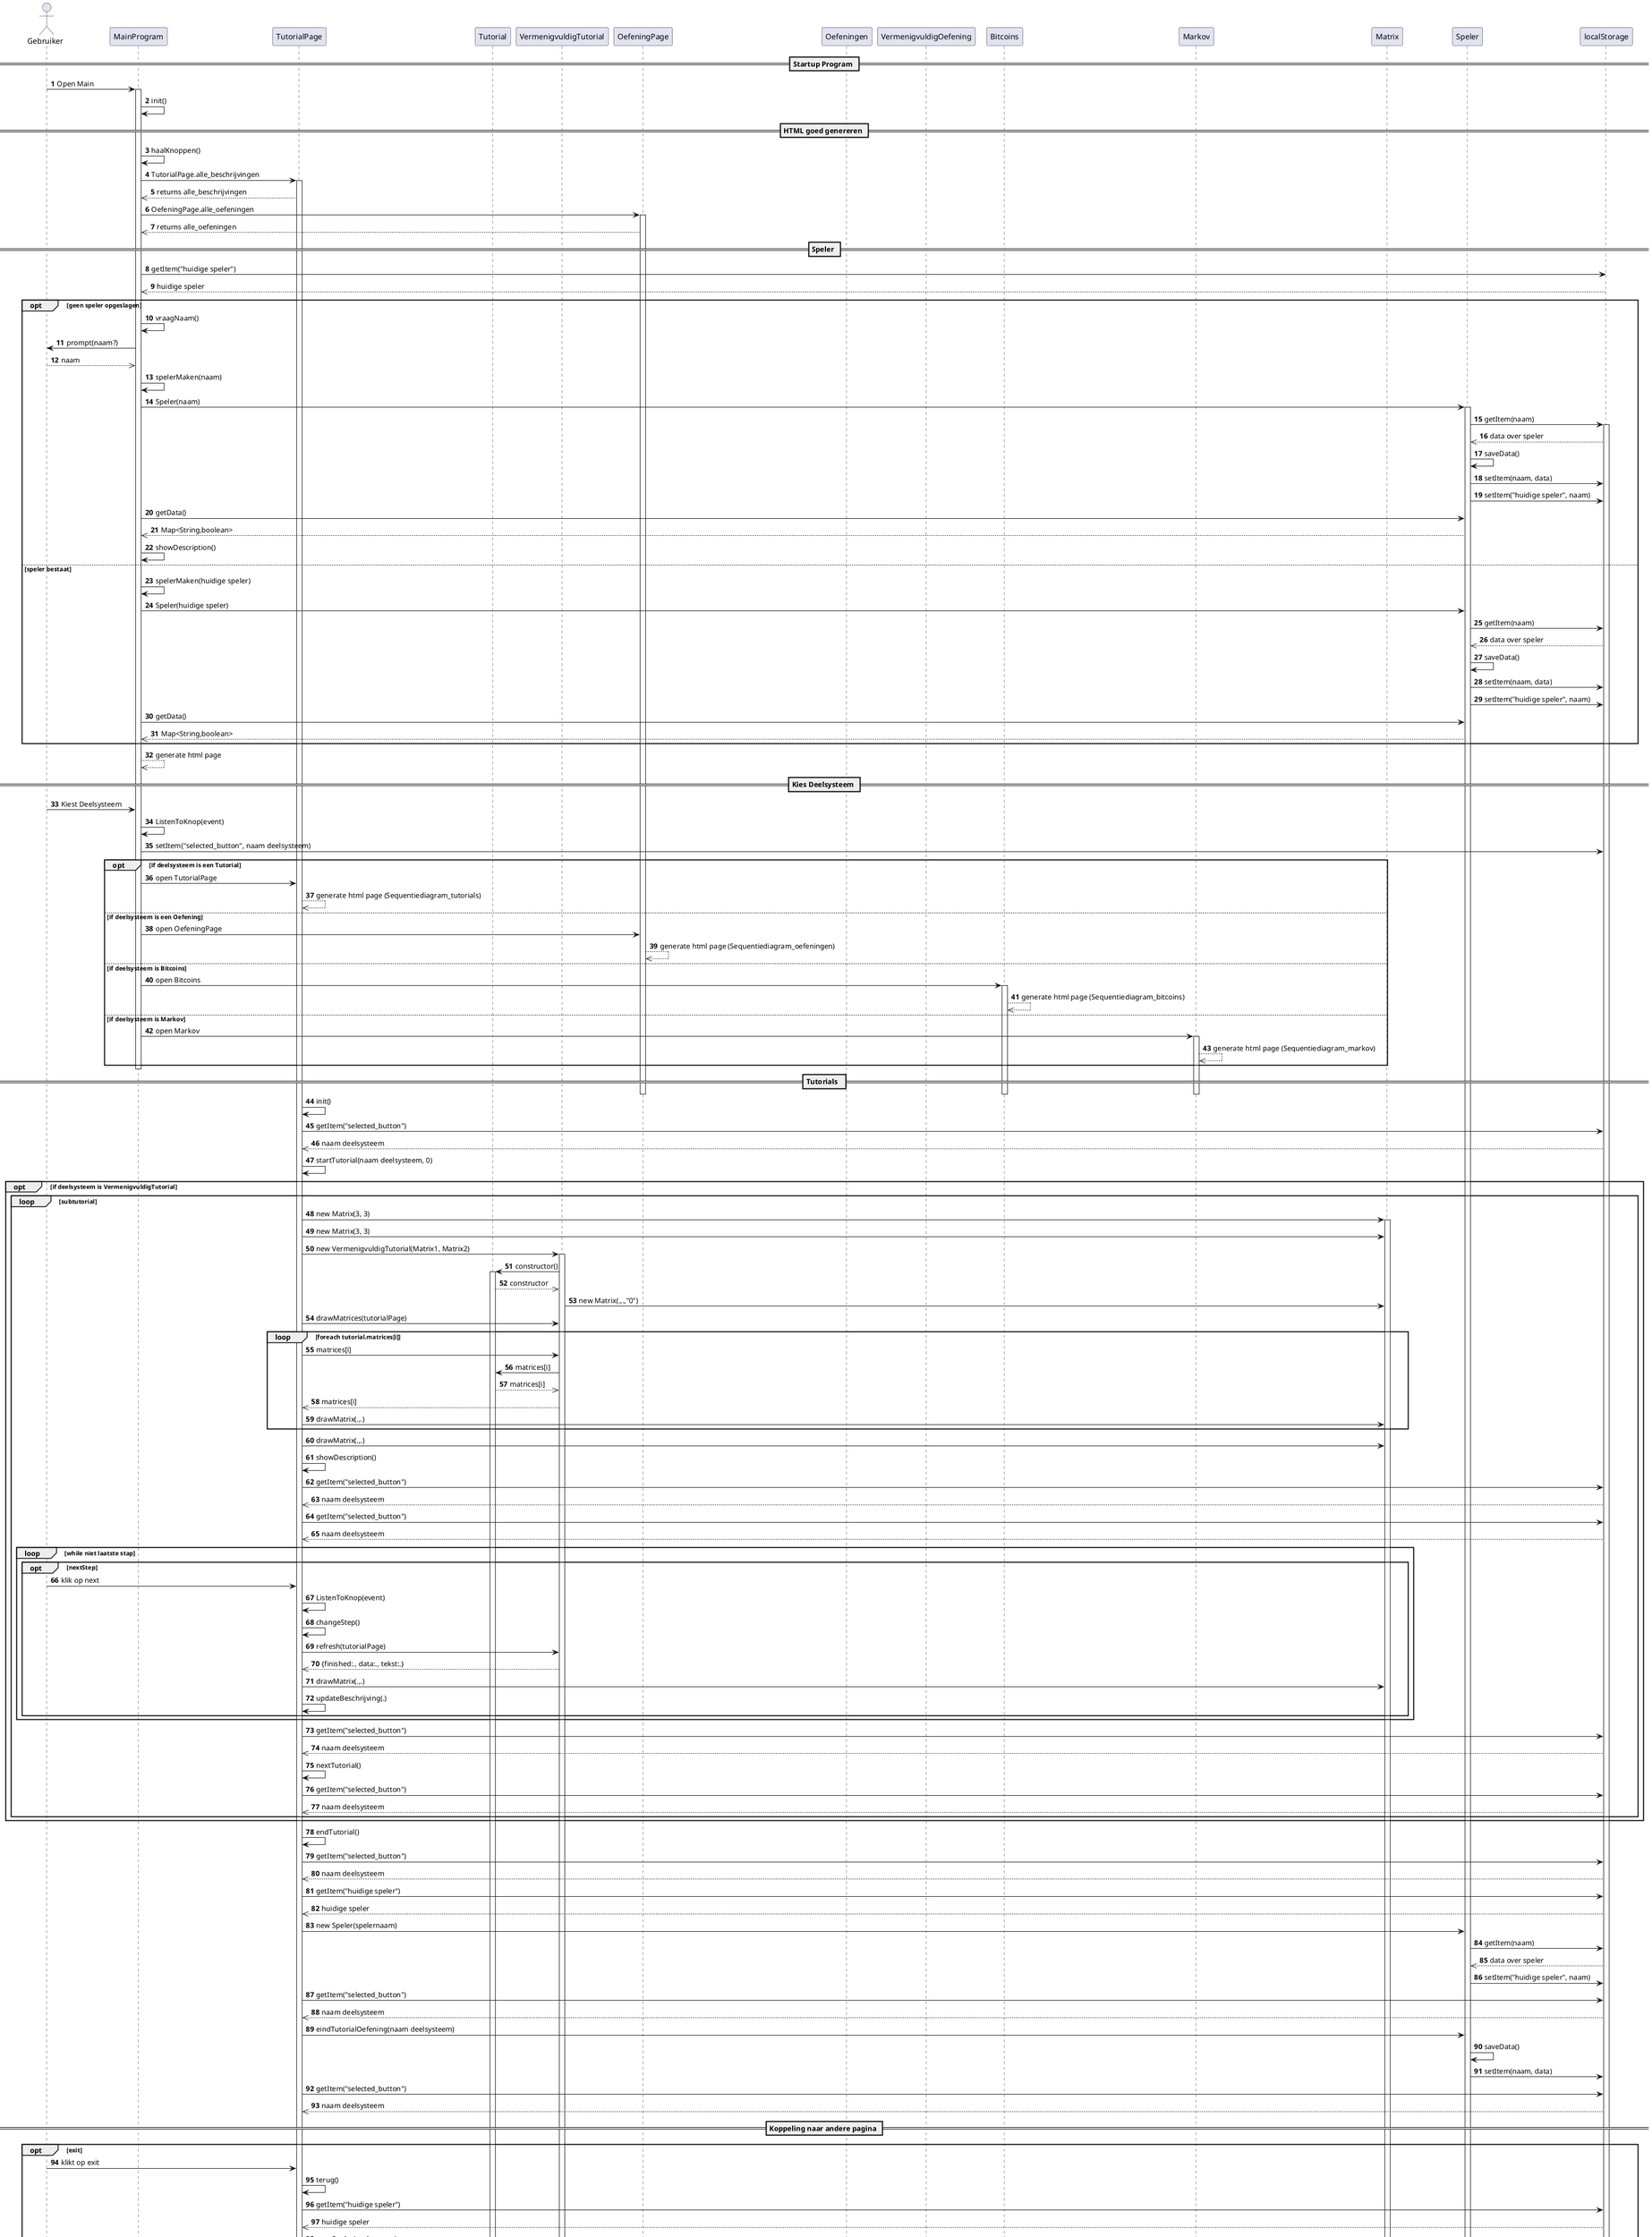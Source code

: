 @startuml
autonumber

actor Gebruiker
participant MainProgram
participant TutorialPage
participant Tutorial
participant VermenigvuldigTutorial
participant OefeningPage
participant Oefeningen
participant VermenigvuldigOefening
participant Bitcoins
participant Markov
participant Matrix
participant Speler
participant localStorage




== Startup Program ==

Gebruiker ->  MainProgram: Open Main
activate MainProgram

MainProgram -> MainProgram: init()


== HTML goed genereren ==

MainProgram -> MainProgram: haalKnoppen()
    MainProgram -> TutorialPage: TutorialPage.alle_beschrijvingen
        activate TutorialPage
        TutorialPage-->>MainProgram: returns alle_beschrijvingen

    MainProgram -> OefeningPage: OefeningPage.alle_oefeningen
        activate OefeningPage
        OefeningPage-->>MainProgram: returns alle_oefeningen


== Speler ==

MainProgram -> localStorage: getItem("huidige speler")
    localStorage -->> MainProgram: huidige speler

opt geen speler opgeslagen
        MainProgram -> MainProgram: vraagNaam()
            MainProgram -> Gebruiker: prompt(naam?)
            Gebruiker -->> MainProgram: naam
            MainProgram -> MainProgram: spelerMaken(naam)
                MainProgram -> Speler: Speler(naam)
                    activate Speler
                    Speler -> localStorage: getItem(naam)
                    activate localStorage
                    localStorage -->> Speler: data over speler
                    Speler -> Speler: saveData()
                        Speler -> localStorage: setItem(naam, data)
                        Speler -> localStorage: setItem("huidige speler", naam)
                MainProgram -> Speler: getData()
                Speler -->> MainProgram: Map<String,boolean>
            MainProgram -> MainProgram: showDescription()

    else speler bestaat
        MainProgram -> MainProgram: spelerMaken(huidige speler)
            MainProgram -> Speler: Speler(huidige speler)
                Speler -> localStorage: getItem(naam)
                localStorage -->> Speler: data over speler
                Speler -> Speler: saveData()
                    Speler -> localStorage: setItem(naam, data)
                    Speler -> localStorage: setItem("huidige speler", naam)
            MainProgram -> Speler: getData()
            Speler -->> MainProgram: Map<String,boolean>
end


MainProgram -->> MainProgram: generate html page



== Kies Deelsysteem ==

Gebruiker -> MainProgram: Kiest Deelsysteem

MainProgram -> MainProgram: ListenToKnop(event)
    MainProgram -> localStorage: setItem("selected_button", naam deelsysteem)

    opt  if deelsysteem is een Tutorial
            MainProgram -> TutorialPage: open TutorialPage
            TutorialPage -->> TutorialPage: generate html page (Sequentiediagram_tutorials)
         else if deelsysteem is een Oefening
            MainProgram -> OefeningPage: open OefeningPage
            OefeningPage -->> OefeningPage: generate html page (Sequentiediagram_oefeningen)
         else if deelsysteem is Bitcoins
            MainProgram -> Bitcoins: open Bitcoins
            activate Bitcoins
            Bitcoins -->> Bitcoins: generate html page (Sequentiediagram_bitcoins)
         else if deelsysteem is Markov
            MainProgram -> Markov: open Markov
            activate Markov
            Markov -->> Markov: generate html page (Sequentiediagram_markov)
    end
deactivate MainProgram



== Tutorials  ==
deactivate OefeningPage
deactivate Bitcoins
deactivate Markov
TutorialPage -> TutorialPage: init()

TutorialPage -> localStorage: getItem("selected_button")
    localStorage -->> TutorialPage: naam deelsysteem

TutorialPage -> TutorialPage: startTutorial(naam deelsysteem, 0)
    opt  if deelsysteem is VermenigvuldigTutorial
            loop subtutorial
                TutorialPage -> Matrix: new Matrix(3, 3)
                    activate Matrix
                TutorialPage -> Matrix: new Matrix(3, 3)

                TutorialPage -> VermenigvuldigTutorial: new VermenigvuldigTutorial(Matrix1, Matrix2)
                    activate VermenigvuldigTutorial
                    VermenigvuldigTutorial -> Tutorial: constructor()
                        activate Tutorial
                        Tutorial -->> VermenigvuldigTutorial: constructor
                    VermenigvuldigTutorial -> Matrix: new Matrix(.,.,"0")

                TutorialPage -> VermenigvuldigTutorial: drawMatrices(tutorialPage)

                loop foreach tutorial.matrices[i]
                        TutorialPage -> VermenigvuldigTutorial: matrices[i]
                        VermenigvuldigTutorial -> Tutorial: matrices[i]
                        Tutorial -->> VermenigvuldigTutorial: matrices[i]
                        VermenigvuldigTutorial -->> TutorialPage: matrices[i]

                        TutorialPage -> Matrix: drawMatrix(.,.)
                end
                TutorialPage -> Matrix: drawMatrix(.,.)


                TutorialPage -> TutorialPage: showDescription()
                    TutorialPage -> localStorage: getItem("selected_button")
                        localStorage -->> TutorialPage: naam deelsysteem
                    TutorialPage -> localStorage: getItem("selected_button")
                        localStorage -->> TutorialPage: naam deelsysteem

                loop while niet laatste stap
                    opt nextStep
                        Gebruiker -> TutorialPage: klik op next
                        TutorialPage -> TutorialPage: ListenToKnop(event)
                            TutorialPage -> TutorialPage: changeStep()
                                TutorialPage -> VermenigvuldigTutorial: refresh(tutorialPage)
                                    VermenigvuldigTutorial -->> TutorialPage: {finished:., data:., tekst:.}
                                TutorialPage -> Matrix: drawMatrix(.,.)
                                TutorialPage -> TutorialPage: updateBeschrijving(.)
                    end

                end

                TutorialPage -> localStorage: getItem("selected_button")
                    localStorage -->> TutorialPage: naam deelsysteem

                TutorialPage -> TutorialPage: nextTutorial()
                    TutorialPage -> localStorage: getItem("selected_button")
                        localStorage -->> TutorialPage: naam deelsysteem
            end
    end

TutorialPage -> TutorialPage: endTutorial()
    TutorialPage -> localStorage: getItem("selected_button")
        localStorage -->> TutorialPage: naam deelsysteem

    TutorialPage -> localStorage: getItem("huidige speler")
        localStorage -->> TutorialPage: huidige speler

    TutorialPage -> Speler: new Speler(spelernaam)
        Speler -> localStorage: getItem(naam)
            localStorage -->> Speler: data over speler
        Speler -> localStorage: setItem("huidige speler", naam)

    TutorialPage -> localStorage: getItem("selected_button")
        localStorage -->> TutorialPage: naam deelsysteem

    TutorialPage -> Speler: eindTutorialOefening(naam deelsysteem)
        Speler -> Speler: saveData()
            Speler -> localStorage: setItem(naam, data)

    TutorialPage -> localStorage: getItem("selected_button")
        localStorage -->> TutorialPage: naam deelsysteem

== Koppeling naar andere pagina ==

opt exit
   Gebruiker -> TutorialPage: klikt op exit
   TutorialPage -> TutorialPage: terug()
       TutorialPage -> localStorage: getItem("huidige speler")
           localStorage -->> TutorialPage: huidige speler

       TutorialPage -> Speler: new Speler(spelernaam)
           Speler -> localStorage: getItem(naam)
               localStorage -->> Speler: data over speler
           Speler -> localStorage: setItem("huidige speler", naam)

       TutorialPage -> localStorage: getItem("selected_button")
           localStorage -->> TutorialPage: naam deelsysteem

       TutorialPage -> Speler: eindTutorialOefening(naam deelsysteem)
           Speler -> Speler: saveData()
               Speler -> localStorage: setItem(naam, data)

       TutorialPage -> MainProgram: open Main (Sequentiediagram_startup)
       activate MainProgram
       deactivate MainProgram
end

opt gebruiker kiest om naar de oefening te gaan
    Gebruiker -> TutorialPage: klikt op "laten we beginnen"
    TutorialPage -> OefeningPage: open OefeningPage (Sequentiediagram_oefeningen)
    activate OefeningPage
end

deactivate MainProgram
deactivate TutorialPage
deactivate Tutorial
deactivate VermenigvuldigTutorial




== Oefeningen ==

OefeningPage -> OefeningPage: init()
OefeningPage -> OefeningPage: new OefeningPage()

OefeningPage -> localStorage: getItem("selected_button")
localStorage -->> OefeningPage: naam deelsysteem

OefeningPage -> OefeningPage: startOefening(naam deelsysteem)
opt if deelsysteem is VermenigvuldigOefening
    OefeningPage -> Matrix: new Matrix(3, 3)
    OefeningPage -> Matrix: new Matrix(3, 3)

    OefeningPage -> VermenigvuldigOefening: new VermenigvuldigOefening(Matrix1, Matrix2)
    activate VermenigvuldigOefening

    VermenigvuldigOefening -> Oefeningen: constructor()
    activate Oefeningen
    Oefeningen -->> VermenigvuldigOefening: constructor

'    VermenigvuldigOefening -> Matrix: new Matrix(.,.,"0")
    VermenigvuldigOefening -> Matrix: vermenigvuldigMatrix(.)

    OefeningPage -> VermenigvuldigOefening: maakInvul()
    VermenigvuldigOefening -> VermenigvuldigOefening: changeInvul()

    loop foreach oefening.matrices[i]
        OefeningPage -> VermenigvuldigOefening: matrices[i]
        VermenigvuldigOefening -> Oefeningen: matrices[i]
        Oefeningen -->> VermenigvuldigOefening: matrices[i]
        VermenigvuldigOefening -->> OefeningPage: matrices[i]

        OefeningPage -> Matrix: drawMatrix(.)
    end

    opt check
       Gebruiker -> OefeningPage: klikt op Check
       OefeningPage ->  VermenigvuldigOefening: checkOplossing(.)

       VermenigvuldigOefening -> VermenigvuldigOefening: getMatrix()
       VermenigvuldigOefening -> Matrix: new Matrix(.,.)
       VermenigvuldigOefening -> VermenigvuldigOefening: correct(.)
       opt als juist
            VermenigvuldigOefening -> Gebruiker: alert("goed")
            else als fout
            VermenigvuldigOefening -> Gebruiker: alert("slecht")
       end

    end
    opt exit
       Gebruiker -> OefeningPage: klik op exit

       OefeningPage -> OefeningPage: terug()

       OefeningPage -> localStorage: getItem("huidige speler")
       localStorage -->> OefeningPage: huidige speler

       OefeningPage -> Speler: new Speler(spelernaam)

       Speler -> localStorage: getItem(naam)
       localStorage -->> Speler: data over speler
       Speler -> localStorage: setItem("huidige speler", naam)

       OefeningPage -> localStorage: getItem("selected_button")
       localStorage -->> OefeningPage: naam deelsysteem

       OefeningPage -> Speler: eindTutorialOefening(naam deelsysteem)
       Speler -> Speler: saveData()
       Speler -> localStorage: setItem(naam, data)

       OefeningPage -> MainProgram: open Main (stap 2)
       activate MainProgram
       deactivate MainProgram
    end
end



==Bitcoin-wallet==
Gebruiker -> MainProgram: klik op toepassing1
MainProgram -> Bitcoins: Open Bitcoins
activate Bitcoins

Bitcoins -> Bitcoins: init()
Bitcoins -> Matrix: new Matrix()
Bitcoins -> Matrix: getDeterminant()
Matrix -->> Bitcoins: returns determinant
Bitcoins -> Matrix: importMatrix()
Bitcoins -> Matrix: getInverse()
Matrix -->> Bitcoins: returns {determinant, adjunct, inverse}
Bitcoins -> Matrix: getDeterminant()
Matrix -->> Bitcoins: returns determinant

Bitcoins -> Bitcoins: modInverse()
Bitcoins -> Bitcoins: showAlfabet_table()



opt MMI calculator
    Gebruiker -> Bitcoins: vult determinant in
    Bitcoins -> Bitcoins: ShowMMI()
    Bitcoins -> Bitcoins: modInverse()

end

opt Start toepassing
    Gebruiker -> Bitcoins: klik op Start
    Bitcoins -> Bitcoins: startTimer()
    Bitcoins -> Bitcoins: showTime()
    opt if time = 0
        Bitcoins -> Bitcoins: showData()
        Bitcoins -> Matrix: drawMatrix()
    end
    Bitcoins -> Bitcoins: showData()
    Bitcoins -> Matrix: drawMatrix()

    opt hint
        Gebruiker -> Bitcoins: klik op hint
        Bitcoins -> Bitcoins: hint()
        opt hint_nr = 1
                Bitcoins -> Bitcoins: hint_init()
                Bitcoins -> Bitcoins: hint1()
                Bitcoins -> Matrix: new Matrix(3,1)
                Bitcoins -> Matrix: drawMatrix()
                Bitcoins -> Bitcoins: hint_uitleg()
            else hint_nr = 2
                Bitcoins -> Bitcoins: hint2()
                Bitcoins -> Matrix: drawMatrix()
            else hint_nr = 3
                Bitcoins -> Bitcoins: hint3()
            else hint_nr = 4
                Bitcoins -> Bitcoins: hint4()
                Bitcoins -> Matrix: drawMatrix()
            else hint_nr <= 4 + (matrices.length*4)
                loop voor het aantal vectoren (lengte codewoord /3)
                    opt ((hint_nr-4)%4 ===  1)
                            opt niet eerste keer loop
                                Bitcoins -> Bitcoins: terug4()
                                Bitcoins -> Matrix: drawMatrix()
                            end
                            Bitcoins -> Bitcoins: hint5(n)  (n = aantal keer loop)
                            Bitcoins -> Matrix: drawMatrix()
                        else ((hint_nr-4)%4 ===  2)
                            Bitcoins -> Bitcoins: hint6(n)
                            Bitcoins -> Matrix: new Matrix(3,1)
                            Bitcoins -> Matrix: vermenigvuldigMatrix(.)
                            Matrix -->> Bitcoins: returns [.][.]
                            Bitcoins -> Matrix: importMatrix()
                            Bitcoins -> Matrix: drawMatrix()
                        else ((hint_nr-4)%4 ===  3)
                            Bitcoins -> Bitcoins: hint7(n)
                            Bitcoins -> Matrix: copyMatrix()
                            Matrix -> Matrix: new Matrix(.,.)
                            Matrix -->> Bitcoins: returns copy
                            Bitcoins -> Matrix: drawMatrix()
                            Bitcoins -> Matrix: drawMatrix()
                        else ((hint_nr-4)%4 ===  0)
                            Bitcoins -> Bitcoins: hint8(n)
                            Bitcoins -> Matrix: new Matrix(3,1)
                            Bitcoins -> Matrix: drawMatrix()
                            Bitcoins -> Matrix: drawMatrix()
                    end
                end
            else hint_nr > 4 + (matrices.length * 4)
                Bitcoins -> Bitcoins: hint9()
        end
    end
end

opt passwoord cotroleren
    Gebruiker -> Bitcoins: vult passwoord in en drukt op "open wallet"
end


==einde programma==

deactivate MainProgram
deactivate TutorialPage
deactivate Tutorial
deactivate VermenigvuldigTutorial
deactivate OefeningPage
deactivate Oefeningen
deactivate VermenigvuldigOefening
deactivate Bitcoins
deactivate Matrix
deactivate Speler
deactivate localStorage
@enduml

